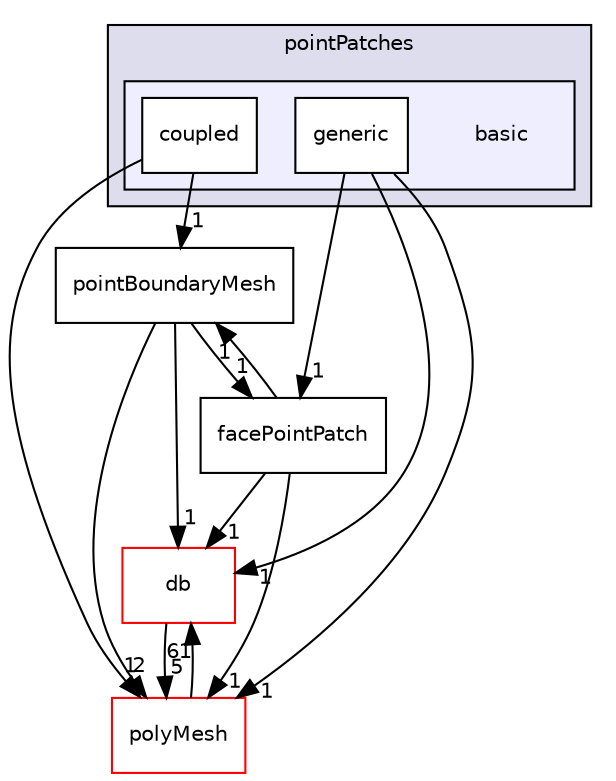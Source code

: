 digraph "src/OpenFOAM/meshes/pointMesh/pointPatches/basic" {
  bgcolor=transparent;
  compound=true
  node [ fontsize="10", fontname="Helvetica"];
  edge [ labelfontsize="10", labelfontname="Helvetica"];
  subgraph clusterdir_0b50d648241520de5cf03d68a603ea6e {
    graph [ bgcolor="#ddddee", pencolor="black", label="pointPatches" fontname="Helvetica", fontsize="10", URL="dir_0b50d648241520de5cf03d68a603ea6e.html"]
  subgraph clusterdir_0dd671b9b24893c9c3ff453a60d0022b {
    graph [ bgcolor="#eeeeff", pencolor="black", label="" URL="dir_0dd671b9b24893c9c3ff453a60d0022b.html"];
    dir_0dd671b9b24893c9c3ff453a60d0022b [shape=plaintext label="basic"];
    dir_697b38850c64f4f7b01b917c5d9bbcca [shape=box label="coupled" color="black" fillcolor="white" style="filled" URL="dir_697b38850c64f4f7b01b917c5d9bbcca.html"];
    dir_9b8cf73abf3c970e883c2d25fdd9d246 [shape=box label="generic" color="black" fillcolor="white" style="filled" URL="dir_9b8cf73abf3c970e883c2d25fdd9d246.html"];
  }
  }
  dir_63c634f7a7cfd679ac26c67fb30fc32f [shape=box label="db" color="red" URL="dir_63c634f7a7cfd679ac26c67fb30fc32f.html"];
  dir_b331248a108c86b71e58f49053a85c82 [shape=box label="pointBoundaryMesh" URL="dir_b331248a108c86b71e58f49053a85c82.html"];
  dir_5e5a63cb97aae3d01c8e98f0c14953bc [shape=box label="polyMesh" color="red" URL="dir_5e5a63cb97aae3d01c8e98f0c14953bc.html"];
  dir_602eb11747eaf9b0ac10527ada580b7b [shape=box label="facePointPatch" URL="dir_602eb11747eaf9b0ac10527ada580b7b.html"];
  dir_b331248a108c86b71e58f49053a85c82->dir_63c634f7a7cfd679ac26c67fb30fc32f [headlabel="1", labeldistance=1.5 headhref="dir_002241_001947.html"];
  dir_b331248a108c86b71e58f49053a85c82->dir_5e5a63cb97aae3d01c8e98f0c14953bc [headlabel="2", labeldistance=1.5 headhref="dir_002241_002262.html"];
  dir_b331248a108c86b71e58f49053a85c82->dir_602eb11747eaf9b0ac10527ada580b7b [headlabel="1", labeldistance=1.5 headhref="dir_002241_002260.html"];
  dir_63c634f7a7cfd679ac26c67fb30fc32f->dir_5e5a63cb97aae3d01c8e98f0c14953bc [headlabel="5", labeldistance=1.5 headhref="dir_001947_002262.html"];
  dir_5e5a63cb97aae3d01c8e98f0c14953bc->dir_63c634f7a7cfd679ac26c67fb30fc32f [headlabel="61", labeldistance=1.5 headhref="dir_002262_001947.html"];
  dir_9b8cf73abf3c970e883c2d25fdd9d246->dir_63c634f7a7cfd679ac26c67fb30fc32f [headlabel="1", labeldistance=1.5 headhref="dir_002246_001947.html"];
  dir_9b8cf73abf3c970e883c2d25fdd9d246->dir_5e5a63cb97aae3d01c8e98f0c14953bc [headlabel="1", labeldistance=1.5 headhref="dir_002246_002262.html"];
  dir_9b8cf73abf3c970e883c2d25fdd9d246->dir_602eb11747eaf9b0ac10527ada580b7b [headlabel="1", labeldistance=1.5 headhref="dir_002246_002260.html"];
  dir_602eb11747eaf9b0ac10527ada580b7b->dir_63c634f7a7cfd679ac26c67fb30fc32f [headlabel="1", labeldistance=1.5 headhref="dir_002260_001947.html"];
  dir_602eb11747eaf9b0ac10527ada580b7b->dir_b331248a108c86b71e58f49053a85c82 [headlabel="1", labeldistance=1.5 headhref="dir_002260_002241.html"];
  dir_602eb11747eaf9b0ac10527ada580b7b->dir_5e5a63cb97aae3d01c8e98f0c14953bc [headlabel="1", labeldistance=1.5 headhref="dir_002260_002262.html"];
  dir_697b38850c64f4f7b01b917c5d9bbcca->dir_b331248a108c86b71e58f49053a85c82 [headlabel="1", labeldistance=1.5 headhref="dir_002245_002241.html"];
  dir_697b38850c64f4f7b01b917c5d9bbcca->dir_5e5a63cb97aae3d01c8e98f0c14953bc [headlabel="1", labeldistance=1.5 headhref="dir_002245_002262.html"];
}
